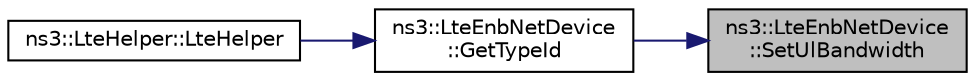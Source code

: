 digraph "ns3::LteEnbNetDevice::SetUlBandwidth"
{
 // LATEX_PDF_SIZE
  edge [fontname="Helvetica",fontsize="10",labelfontname="Helvetica",labelfontsize="10"];
  node [fontname="Helvetica",fontsize="10",shape=record];
  rankdir="RL";
  Node1 [label="ns3::LteEnbNetDevice\l::SetUlBandwidth",height=0.2,width=0.4,color="black", fillcolor="grey75", style="filled", fontcolor="black",tooltip=" "];
  Node1 -> Node2 [dir="back",color="midnightblue",fontsize="10",style="solid",fontname="Helvetica"];
  Node2 [label="ns3::LteEnbNetDevice\l::GetTypeId",height=0.2,width=0.4,color="black", fillcolor="white", style="filled",URL="$classns3_1_1_lte_enb_net_device.html#a5a17444284da7566eadfc242ba013371",tooltip="Get the type ID."];
  Node2 -> Node3 [dir="back",color="midnightblue",fontsize="10",style="solid",fontname="Helvetica"];
  Node3 [label="ns3::LteHelper::LteHelper",height=0.2,width=0.4,color="black", fillcolor="white", style="filled",URL="$classns3_1_1_lte_helper.html#ae74415a950dd03cd60e37faf5d5210b8",tooltip=" "];
}
